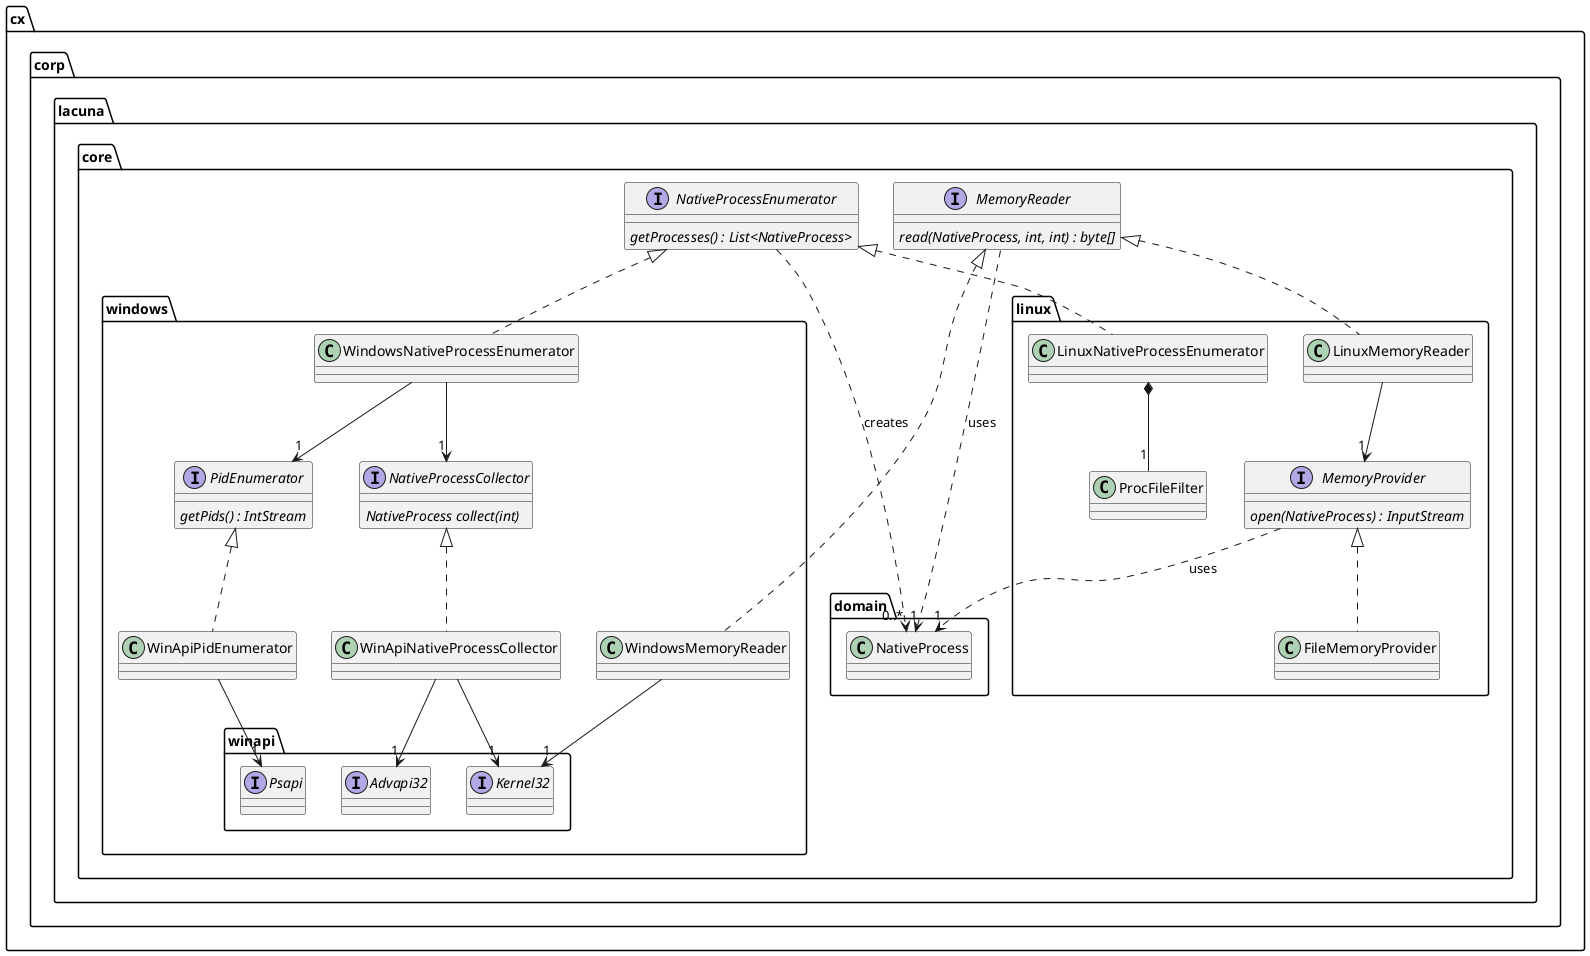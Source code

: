 @startuml

package cx.corp.lacuna.core.domain {
    class NativeProcess
}

package cx.corp.lacuna.core {
    interface MemoryReader {
        {abstract} read(NativeProcess, int, int) : byte[]
    }
    interface NativeProcessEnumerator {
        {abstract} getProcesses() : List<NativeProcess>
    }
    
    MemoryReader ..>  "1" NativeProcess : uses
    NativeProcessEnumerator ..> "0..*" NativeProcess : creates
}

package cx.corp.lacuna.core.windows {

    package cx.corp.lacuna.core.windows.winapi {
        interface Kernel32
        interface Advapi32
        interface Psapi
    }
    
    interface NativeProcessCollector {
        {abstract} NativeProcess collect(int)
    }
    interface PidEnumerator {
        {abstract} getPids() : IntStream
    }

    class WindowsNativeProcessEnumerator
    class WinApiNativeProcessCollector
    class WinApiPidEnumerator
    class WindowsMemoryReader
    
    NativeProcessEnumerator <|.. WindowsNativeProcessEnumerator
    WindowsNativeProcessEnumerator --> "1" PidEnumerator
    WindowsNativeProcessEnumerator --> "1" NativeProcessCollector
    
    NativeProcessCollector <|.. WinApiNativeProcessCollector
    WinApiNativeProcessCollector --> "1" Kernel32
    WinApiNativeProcessCollector --> "1" Advapi32
    
    PidEnumerator <|.. WinApiPidEnumerator
    WinApiPidEnumerator --> "1" Psapi
    
    MemoryReader <|.. WindowsMemoryReader
    WindowsMemoryReader --> "1" Kernel32
}

package cx.corp.lacuna.core.linux {
    interface MemoryProvider {
        {abstract} open(NativeProcess) : InputStream
    }
    class LinuxNativeProcessEnumerator
    class LinuxMemoryReader
    class ProcFileFilter
    class FileMemoryProvider
    
    NativeProcessEnumerator <|.. LinuxNativeProcessEnumerator
    LinuxNativeProcessEnumerator *-- "1" ProcFileFilter
    
    MemoryProvider ..> "1" NativeProcess : uses
    MemoryProvider <|.. FileMemoryProvider
    
    MemoryReader <|.. LinuxMemoryReader
    LinuxMemoryReader --> "1" MemoryProvider
}

@enduml
